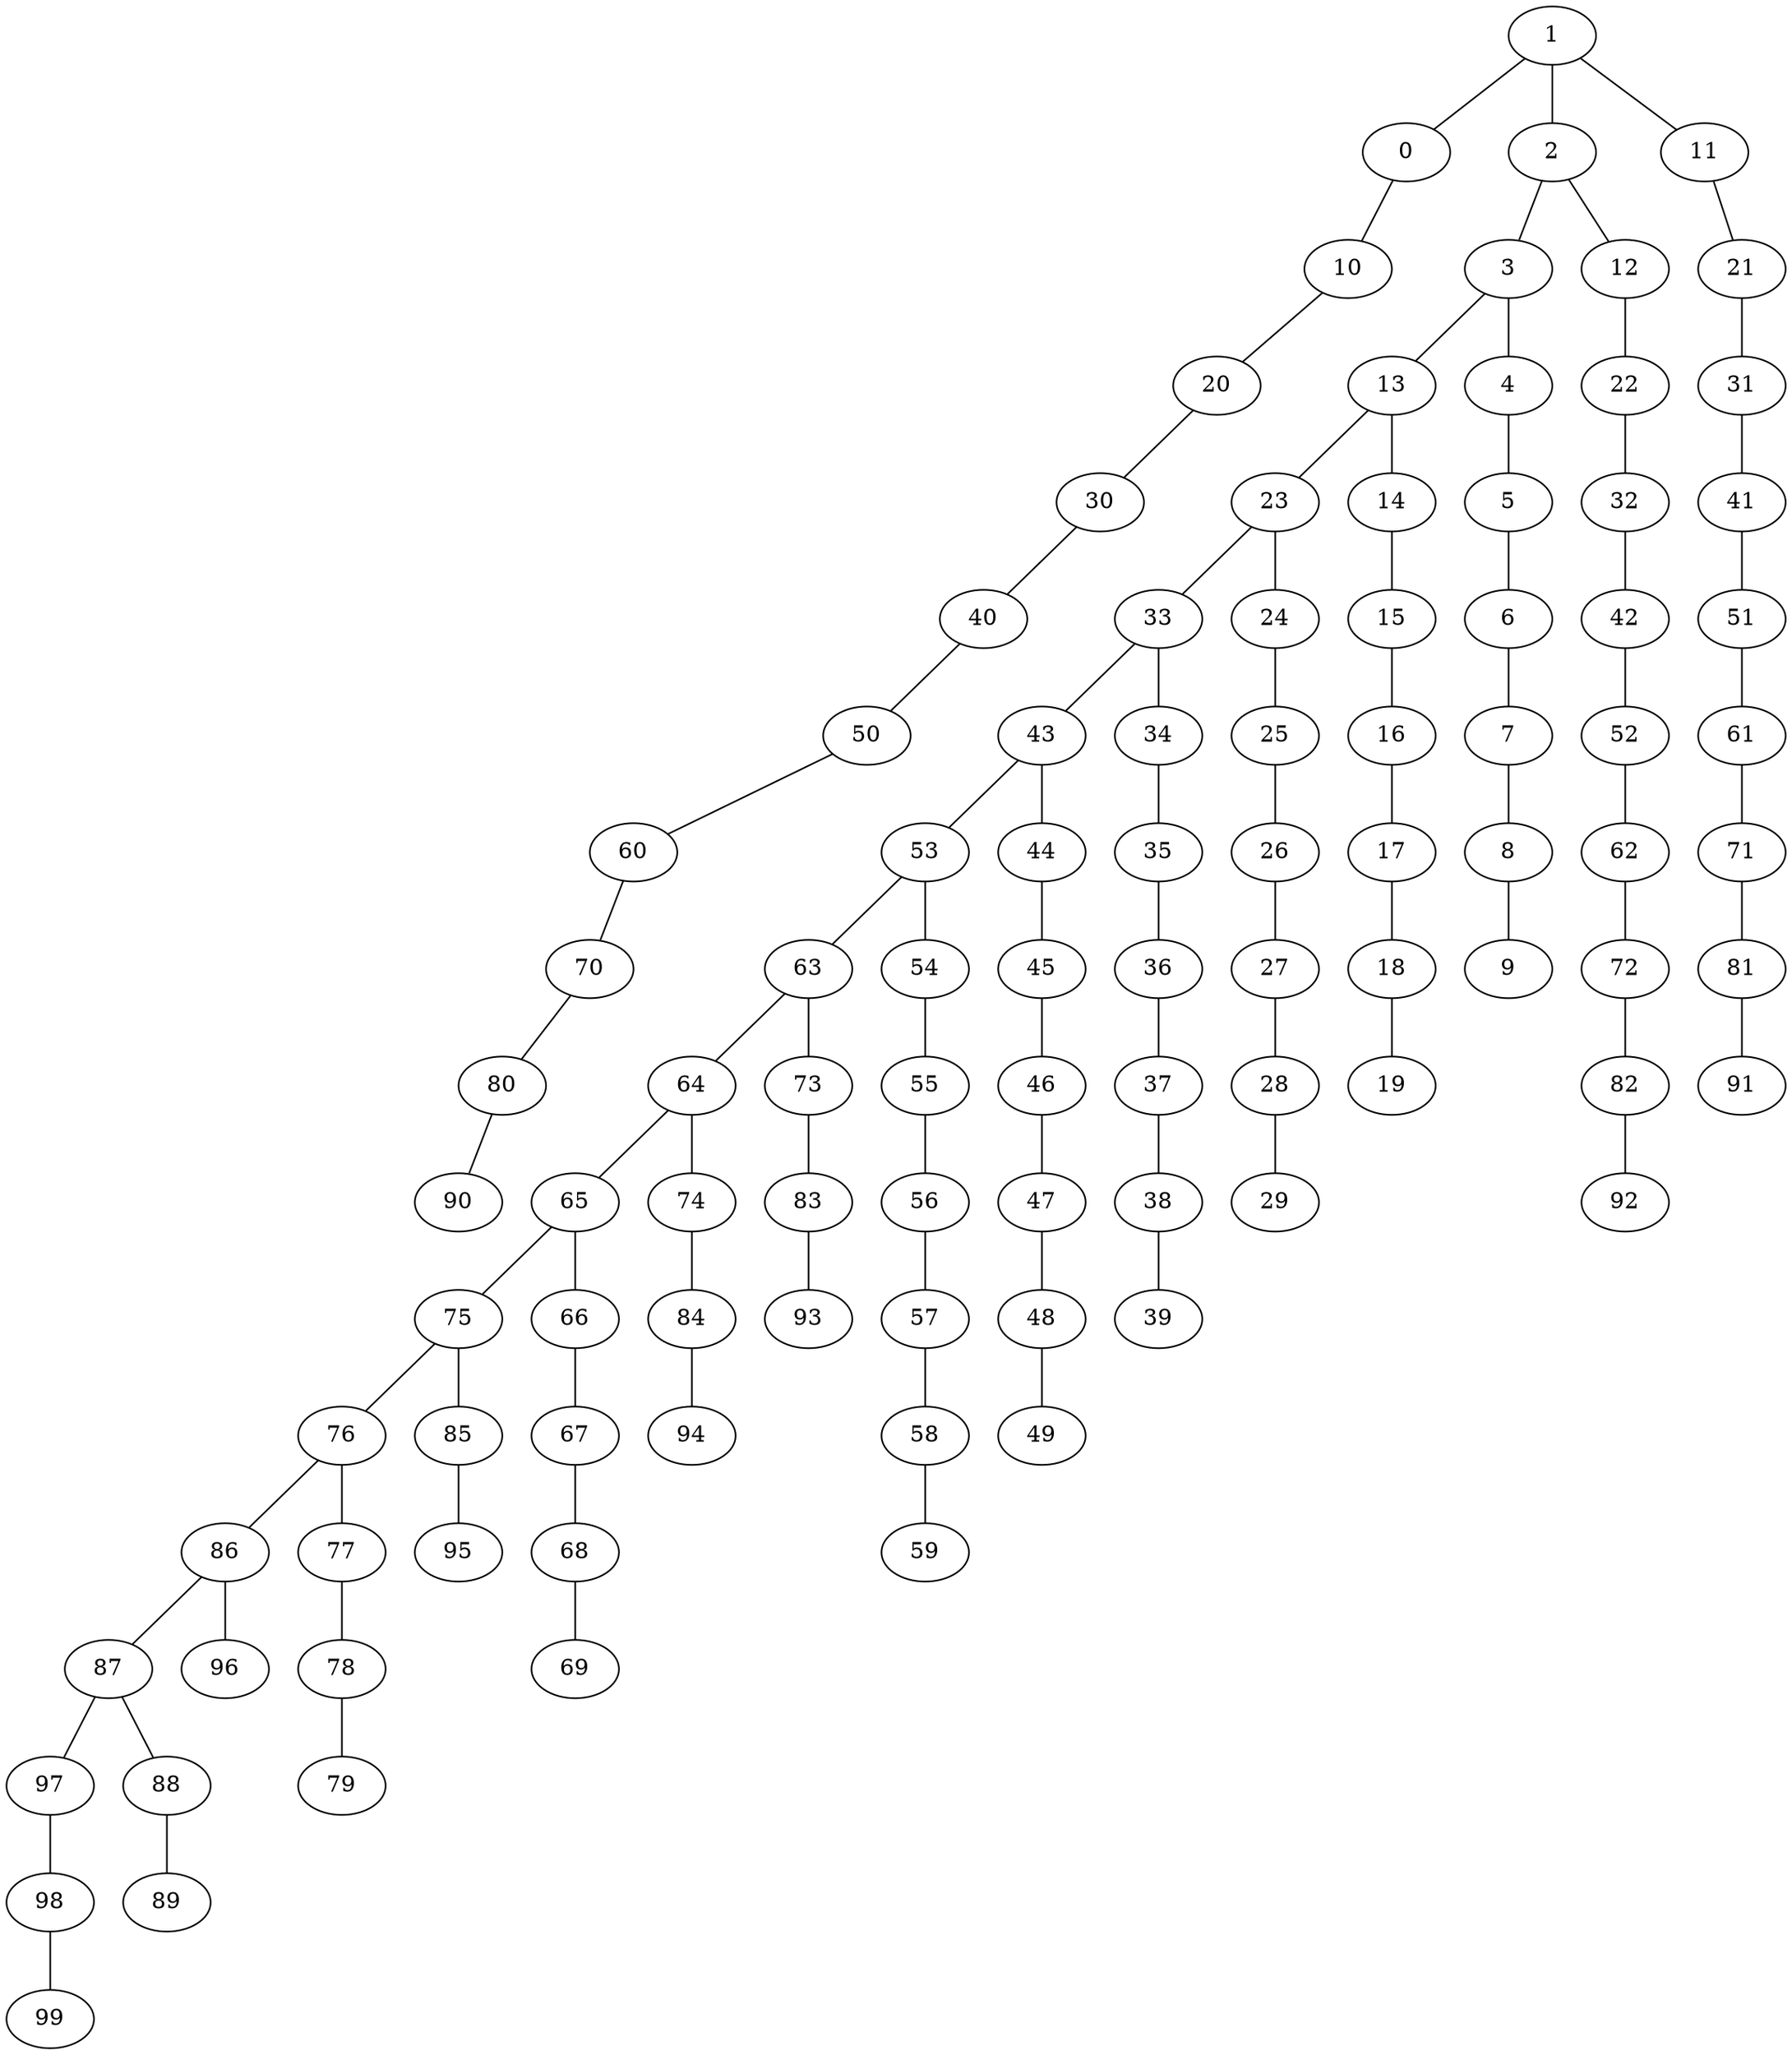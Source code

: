 strict graph G {
1;
0;
2;
11;
10;
3;
12;
21;
20;
13;
4;
22;
31;
30;
23;
14;
5;
32;
41;
40;
33;
24;
15;
6;
42;
51;
50;
43;
34;
25;
16;
7;
52;
61;
60;
53;
44;
35;
26;
17;
8;
62;
71;
70;
63;
54;
45;
36;
27;
18;
9;
72;
81;
80;
64;
73;
55;
46;
37;
28;
19;
82;
91;
90;
65;
74;
83;
56;
47;
38;
29;
92;
75;
66;
84;
93;
57;
48;
39;
76;
85;
67;
94;
58;
49;
86;
77;
95;
68;
59;
87;
96;
78;
69;
97;
88;
79;
98;
89;
99;
20 -- 30;
1 -- 2;
30 -- 40;
62 -- 72;
64 -- 74;
64 -- 65;
85 -- 95;
76 -- 77;
1 -- 0;
86 -- 87;
3 -- 4;
63 -- 73;
55 -- 56;
23 -- 24;
54 -- 55;
3 -- 13;
44 -- 45;
82 -- 92;
16 -- 17;
22 -- 32;
23 -- 33;
14 -- 15;
53 -- 54;
11 -- 21;
45 -- 46;
2 -- 3;
77 -- 78;
47 -- 48;
80 -- 90;
84 -- 94;
35 -- 36;
74 -- 84;
72 -- 82;
18 -- 19;
38 -- 39;
8 -- 9;
4 -- 5;
6 -- 7;
61 -- 71;
36 -- 37;
46 -- 47;
43 -- 53;
12 -- 22;
40 -- 50;
24 -- 25;
43 -- 44;
63 -- 64;
33 -- 34;
28 -- 29;
75 -- 85;
0 -- 10;
13 -- 23;
65 -- 75;
13 -- 14;
25 -- 26;
21 -- 31;
57 -- 58;
48 -- 49;
34 -- 35;
50 -- 60;
26 -- 27;
88 -- 89;
15 -- 16;
10 -- 20;
87 -- 97;
1 -- 11;
86 -- 96;
68 -- 69;
98 -- 99;
7 -- 8;
42 -- 52;
56 -- 57;
70 -- 80;
58 -- 59;
52 -- 62;
32 -- 42;
65 -- 66;
67 -- 68;
60 -- 70;
66 -- 67;
31 -- 41;
41 -- 51;
76 -- 86;
17 -- 18;
5 -- 6;
81 -- 91;
71 -- 81;
37 -- 38;
27 -- 28;
51 -- 61;
78 -- 79;
87 -- 88;
33 -- 43;
73 -- 83;
2 -- 12;
53 -- 63;
83 -- 93;
97 -- 98;
75 -- 76;
}
